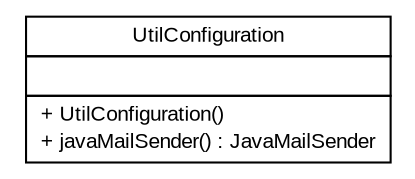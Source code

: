 #!/usr/local/bin/dot
#
# Class diagram 
# Generated by UMLGraph version R5_6 (http://www.umlgraph.org/)
#

digraph G {
	edge [fontname="arial",fontsize=10,labelfontname="arial",labelfontsize=10];
	node [fontname="arial",fontsize=10,shape=plaintext];
	nodesep=0.25;
	ranksep=0.5;
	// br.gov.to.sefaz.util.configuration.UtilConfiguration
	c3515 [label=<<table title="br.gov.to.sefaz.util.configuration.UtilConfiguration" border="0" cellborder="1" cellspacing="0" cellpadding="2" port="p" href="./UtilConfiguration.html">
		<tr><td><table border="0" cellspacing="0" cellpadding="1">
<tr><td align="center" balign="center"> UtilConfiguration </td></tr>
		</table></td></tr>
		<tr><td><table border="0" cellspacing="0" cellpadding="1">
<tr><td align="left" balign="left">  </td></tr>
		</table></td></tr>
		<tr><td><table border="0" cellspacing="0" cellpadding="1">
<tr><td align="left" balign="left"> + UtilConfiguration() </td></tr>
<tr><td align="left" balign="left"> + javaMailSender() : JavaMailSender </td></tr>
		</table></td></tr>
		</table>>, URL="./UtilConfiguration.html", fontname="arial", fontcolor="black", fontsize=10.0];
}

